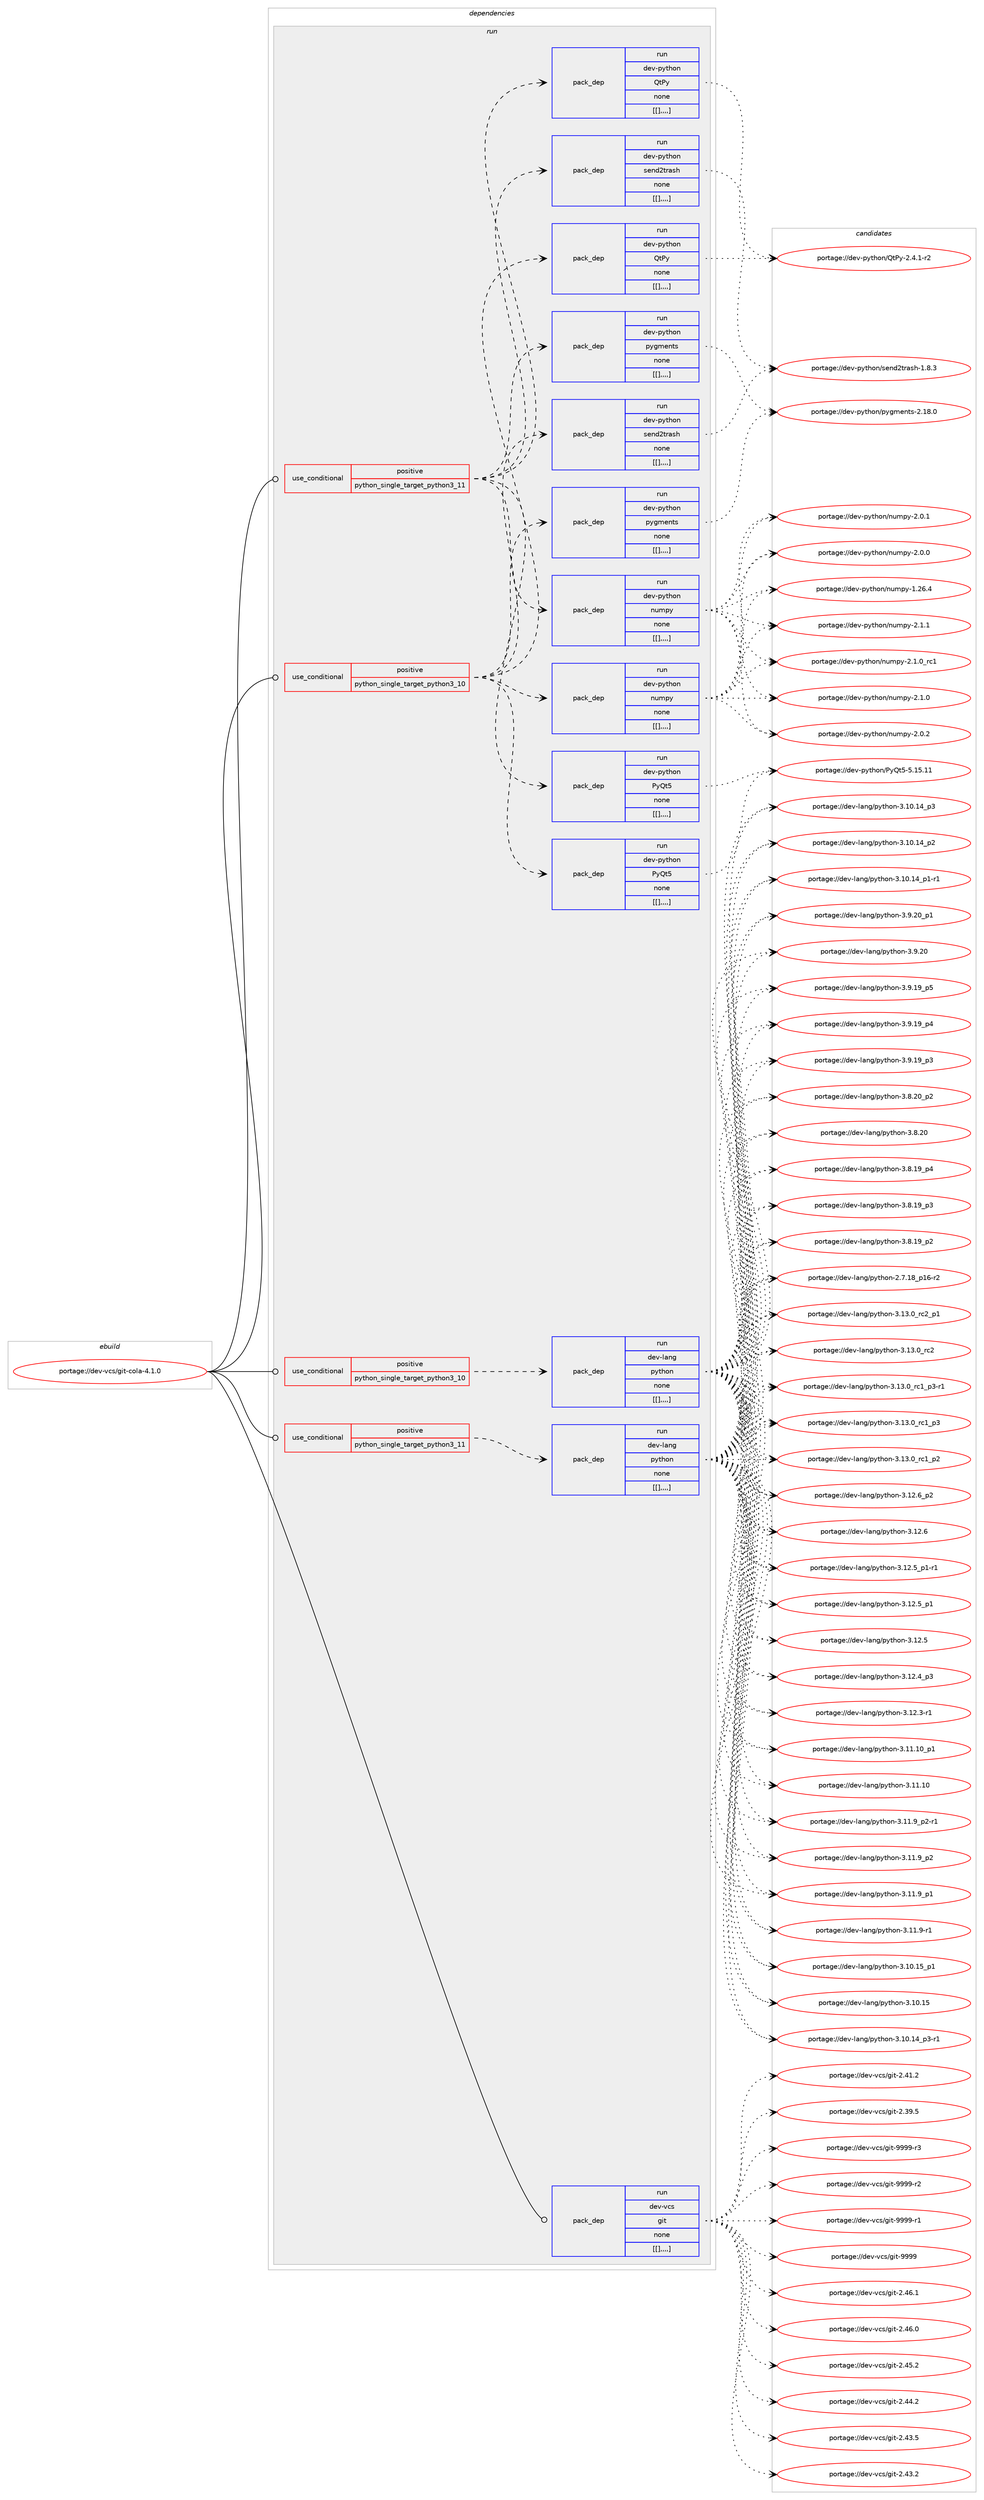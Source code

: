 digraph prolog {

# *************
# Graph options
# *************

newrank=true;
concentrate=true;
compound=true;
graph [rankdir=LR,fontname=Helvetica,fontsize=10,ranksep=1.5];#, ranksep=2.5, nodesep=0.2];
edge  [arrowhead=vee];
node  [fontname=Helvetica,fontsize=10];

# **********
# The ebuild
# **********

subgraph cluster_leftcol {
color=gray;
label=<<i>ebuild</i>>;
id [label="portage://dev-vcs/git-cola-4.1.0", color=red, width=4, href="../dev-vcs/git-cola-4.1.0.svg"];
}

# ****************
# The dependencies
# ****************

subgraph cluster_midcol {
color=gray;
label=<<i>dependencies</i>>;
subgraph cluster_compile {
fillcolor="#eeeeee";
style=filled;
label=<<i>compile</i>>;
}
subgraph cluster_compileandrun {
fillcolor="#eeeeee";
style=filled;
label=<<i>compile and run</i>>;
}
subgraph cluster_run {
fillcolor="#eeeeee";
style=filled;
label=<<i>run</i>>;
subgraph cond64993 {
dependency227169 [label=<<TABLE BORDER="0" CELLBORDER="1" CELLSPACING="0" CELLPADDING="4"><TR><TD ROWSPAN="3" CELLPADDING="10">use_conditional</TD></TR><TR><TD>positive</TD></TR><TR><TD>python_single_target_python3_10</TD></TR></TABLE>>, shape=none, color=red];
subgraph pack160718 {
dependency227170 [label=<<TABLE BORDER="0" CELLBORDER="1" CELLSPACING="0" CELLPADDING="4" WIDTH="220"><TR><TD ROWSPAN="6" CELLPADDING="30">pack_dep</TD></TR><TR><TD WIDTH="110">run</TD></TR><TR><TD>dev-lang</TD></TR><TR><TD>python</TD></TR><TR><TD>none</TD></TR><TR><TD>[[],,,,]</TD></TR></TABLE>>, shape=none, color=blue];
}
dependency227169:e -> dependency227170:w [weight=20,style="dashed",arrowhead="vee"];
}
id:e -> dependency227169:w [weight=20,style="solid",arrowhead="odot"];
subgraph cond64994 {
dependency227171 [label=<<TABLE BORDER="0" CELLBORDER="1" CELLSPACING="0" CELLPADDING="4"><TR><TD ROWSPAN="3" CELLPADDING="10">use_conditional</TD></TR><TR><TD>positive</TD></TR><TR><TD>python_single_target_python3_10</TD></TR></TABLE>>, shape=none, color=red];
subgraph pack160719 {
dependency227172 [label=<<TABLE BORDER="0" CELLBORDER="1" CELLSPACING="0" CELLPADDING="4" WIDTH="220"><TR><TD ROWSPAN="6" CELLPADDING="30">pack_dep</TD></TR><TR><TD WIDTH="110">run</TD></TR><TR><TD>dev-python</TD></TR><TR><TD>numpy</TD></TR><TR><TD>none</TD></TR><TR><TD>[[],,,,]</TD></TR></TABLE>>, shape=none, color=blue];
}
dependency227171:e -> dependency227172:w [weight=20,style="dashed",arrowhead="vee"];
subgraph pack160720 {
dependency227173 [label=<<TABLE BORDER="0" CELLBORDER="1" CELLSPACING="0" CELLPADDING="4" WIDTH="220"><TR><TD ROWSPAN="6" CELLPADDING="30">pack_dep</TD></TR><TR><TD WIDTH="110">run</TD></TR><TR><TD>dev-python</TD></TR><TR><TD>pygments</TD></TR><TR><TD>none</TD></TR><TR><TD>[[],,,,]</TD></TR></TABLE>>, shape=none, color=blue];
}
dependency227171:e -> dependency227173:w [weight=20,style="dashed",arrowhead="vee"];
subgraph pack160721 {
dependency227174 [label=<<TABLE BORDER="0" CELLBORDER="1" CELLSPACING="0" CELLPADDING="4" WIDTH="220"><TR><TD ROWSPAN="6" CELLPADDING="30">pack_dep</TD></TR><TR><TD WIDTH="110">run</TD></TR><TR><TD>dev-python</TD></TR><TR><TD>PyQt5</TD></TR><TR><TD>none</TD></TR><TR><TD>[[],,,,]</TD></TR></TABLE>>, shape=none, color=blue];
}
dependency227171:e -> dependency227174:w [weight=20,style="dashed",arrowhead="vee"];
subgraph pack160722 {
dependency227175 [label=<<TABLE BORDER="0" CELLBORDER="1" CELLSPACING="0" CELLPADDING="4" WIDTH="220"><TR><TD ROWSPAN="6" CELLPADDING="30">pack_dep</TD></TR><TR><TD WIDTH="110">run</TD></TR><TR><TD>dev-python</TD></TR><TR><TD>QtPy</TD></TR><TR><TD>none</TD></TR><TR><TD>[[],,,,]</TD></TR></TABLE>>, shape=none, color=blue];
}
dependency227171:e -> dependency227175:w [weight=20,style="dashed",arrowhead="vee"];
subgraph pack160723 {
dependency227176 [label=<<TABLE BORDER="0" CELLBORDER="1" CELLSPACING="0" CELLPADDING="4" WIDTH="220"><TR><TD ROWSPAN="6" CELLPADDING="30">pack_dep</TD></TR><TR><TD WIDTH="110">run</TD></TR><TR><TD>dev-python</TD></TR><TR><TD>send2trash</TD></TR><TR><TD>none</TD></TR><TR><TD>[[],,,,]</TD></TR></TABLE>>, shape=none, color=blue];
}
dependency227171:e -> dependency227176:w [weight=20,style="dashed",arrowhead="vee"];
}
id:e -> dependency227171:w [weight=20,style="solid",arrowhead="odot"];
subgraph cond64995 {
dependency227177 [label=<<TABLE BORDER="0" CELLBORDER="1" CELLSPACING="0" CELLPADDING="4"><TR><TD ROWSPAN="3" CELLPADDING="10">use_conditional</TD></TR><TR><TD>positive</TD></TR><TR><TD>python_single_target_python3_11</TD></TR></TABLE>>, shape=none, color=red];
subgraph pack160724 {
dependency227178 [label=<<TABLE BORDER="0" CELLBORDER="1" CELLSPACING="0" CELLPADDING="4" WIDTH="220"><TR><TD ROWSPAN="6" CELLPADDING="30">pack_dep</TD></TR><TR><TD WIDTH="110">run</TD></TR><TR><TD>dev-lang</TD></TR><TR><TD>python</TD></TR><TR><TD>none</TD></TR><TR><TD>[[],,,,]</TD></TR></TABLE>>, shape=none, color=blue];
}
dependency227177:e -> dependency227178:w [weight=20,style="dashed",arrowhead="vee"];
}
id:e -> dependency227177:w [weight=20,style="solid",arrowhead="odot"];
subgraph cond64996 {
dependency227179 [label=<<TABLE BORDER="0" CELLBORDER="1" CELLSPACING="0" CELLPADDING="4"><TR><TD ROWSPAN="3" CELLPADDING="10">use_conditional</TD></TR><TR><TD>positive</TD></TR><TR><TD>python_single_target_python3_11</TD></TR></TABLE>>, shape=none, color=red];
subgraph pack160725 {
dependency227180 [label=<<TABLE BORDER="0" CELLBORDER="1" CELLSPACING="0" CELLPADDING="4" WIDTH="220"><TR><TD ROWSPAN="6" CELLPADDING="30">pack_dep</TD></TR><TR><TD WIDTH="110">run</TD></TR><TR><TD>dev-python</TD></TR><TR><TD>numpy</TD></TR><TR><TD>none</TD></TR><TR><TD>[[],,,,]</TD></TR></TABLE>>, shape=none, color=blue];
}
dependency227179:e -> dependency227180:w [weight=20,style="dashed",arrowhead="vee"];
subgraph pack160726 {
dependency227181 [label=<<TABLE BORDER="0" CELLBORDER="1" CELLSPACING="0" CELLPADDING="4" WIDTH="220"><TR><TD ROWSPAN="6" CELLPADDING="30">pack_dep</TD></TR><TR><TD WIDTH="110">run</TD></TR><TR><TD>dev-python</TD></TR><TR><TD>pygments</TD></TR><TR><TD>none</TD></TR><TR><TD>[[],,,,]</TD></TR></TABLE>>, shape=none, color=blue];
}
dependency227179:e -> dependency227181:w [weight=20,style="dashed",arrowhead="vee"];
subgraph pack160727 {
dependency227182 [label=<<TABLE BORDER="0" CELLBORDER="1" CELLSPACING="0" CELLPADDING="4" WIDTH="220"><TR><TD ROWSPAN="6" CELLPADDING="30">pack_dep</TD></TR><TR><TD WIDTH="110">run</TD></TR><TR><TD>dev-python</TD></TR><TR><TD>PyQt5</TD></TR><TR><TD>none</TD></TR><TR><TD>[[],,,,]</TD></TR></TABLE>>, shape=none, color=blue];
}
dependency227179:e -> dependency227182:w [weight=20,style="dashed",arrowhead="vee"];
subgraph pack160728 {
dependency227183 [label=<<TABLE BORDER="0" CELLBORDER="1" CELLSPACING="0" CELLPADDING="4" WIDTH="220"><TR><TD ROWSPAN="6" CELLPADDING="30">pack_dep</TD></TR><TR><TD WIDTH="110">run</TD></TR><TR><TD>dev-python</TD></TR><TR><TD>QtPy</TD></TR><TR><TD>none</TD></TR><TR><TD>[[],,,,]</TD></TR></TABLE>>, shape=none, color=blue];
}
dependency227179:e -> dependency227183:w [weight=20,style="dashed",arrowhead="vee"];
subgraph pack160729 {
dependency227184 [label=<<TABLE BORDER="0" CELLBORDER="1" CELLSPACING="0" CELLPADDING="4" WIDTH="220"><TR><TD ROWSPAN="6" CELLPADDING="30">pack_dep</TD></TR><TR><TD WIDTH="110">run</TD></TR><TR><TD>dev-python</TD></TR><TR><TD>send2trash</TD></TR><TR><TD>none</TD></TR><TR><TD>[[],,,,]</TD></TR></TABLE>>, shape=none, color=blue];
}
dependency227179:e -> dependency227184:w [weight=20,style="dashed",arrowhead="vee"];
}
id:e -> dependency227179:w [weight=20,style="solid",arrowhead="odot"];
subgraph pack160730 {
dependency227185 [label=<<TABLE BORDER="0" CELLBORDER="1" CELLSPACING="0" CELLPADDING="4" WIDTH="220"><TR><TD ROWSPAN="6" CELLPADDING="30">pack_dep</TD></TR><TR><TD WIDTH="110">run</TD></TR><TR><TD>dev-vcs</TD></TR><TR><TD>git</TD></TR><TR><TD>none</TD></TR><TR><TD>[[],,,,]</TD></TR></TABLE>>, shape=none, color=blue];
}
id:e -> dependency227185:w [weight=20,style="solid",arrowhead="odot"];
}
}

# **************
# The candidates
# **************

subgraph cluster_choices {
rank=same;
color=gray;
label=<<i>candidates</i>>;

subgraph choice160718 {
color=black;
nodesep=1;
choice100101118451089711010347112121116104111110455146495146489511499509511249 [label="portage://dev-lang/python-3.13.0_rc2_p1", color=red, width=4,href="../dev-lang/python-3.13.0_rc2_p1.svg"];
choice10010111845108971101034711212111610411111045514649514648951149950 [label="portage://dev-lang/python-3.13.0_rc2", color=red, width=4,href="../dev-lang/python-3.13.0_rc2.svg"];
choice1001011184510897110103471121211161041111104551464951464895114994995112514511449 [label="portage://dev-lang/python-3.13.0_rc1_p3-r1", color=red, width=4,href="../dev-lang/python-3.13.0_rc1_p3-r1.svg"];
choice100101118451089711010347112121116104111110455146495146489511499499511251 [label="portage://dev-lang/python-3.13.0_rc1_p3", color=red, width=4,href="../dev-lang/python-3.13.0_rc1_p3.svg"];
choice100101118451089711010347112121116104111110455146495146489511499499511250 [label="portage://dev-lang/python-3.13.0_rc1_p2", color=red, width=4,href="../dev-lang/python-3.13.0_rc1_p2.svg"];
choice100101118451089711010347112121116104111110455146495046549511250 [label="portage://dev-lang/python-3.12.6_p2", color=red, width=4,href="../dev-lang/python-3.12.6_p2.svg"];
choice10010111845108971101034711212111610411111045514649504654 [label="portage://dev-lang/python-3.12.6", color=red, width=4,href="../dev-lang/python-3.12.6.svg"];
choice1001011184510897110103471121211161041111104551464950465395112494511449 [label="portage://dev-lang/python-3.12.5_p1-r1", color=red, width=4,href="../dev-lang/python-3.12.5_p1-r1.svg"];
choice100101118451089711010347112121116104111110455146495046539511249 [label="portage://dev-lang/python-3.12.5_p1", color=red, width=4,href="../dev-lang/python-3.12.5_p1.svg"];
choice10010111845108971101034711212111610411111045514649504653 [label="portage://dev-lang/python-3.12.5", color=red, width=4,href="../dev-lang/python-3.12.5.svg"];
choice100101118451089711010347112121116104111110455146495046529511251 [label="portage://dev-lang/python-3.12.4_p3", color=red, width=4,href="../dev-lang/python-3.12.4_p3.svg"];
choice100101118451089711010347112121116104111110455146495046514511449 [label="portage://dev-lang/python-3.12.3-r1", color=red, width=4,href="../dev-lang/python-3.12.3-r1.svg"];
choice10010111845108971101034711212111610411111045514649494649489511249 [label="portage://dev-lang/python-3.11.10_p1", color=red, width=4,href="../dev-lang/python-3.11.10_p1.svg"];
choice1001011184510897110103471121211161041111104551464949464948 [label="portage://dev-lang/python-3.11.10", color=red, width=4,href="../dev-lang/python-3.11.10.svg"];
choice1001011184510897110103471121211161041111104551464949465795112504511449 [label="portage://dev-lang/python-3.11.9_p2-r1", color=red, width=4,href="../dev-lang/python-3.11.9_p2-r1.svg"];
choice100101118451089711010347112121116104111110455146494946579511250 [label="portage://dev-lang/python-3.11.9_p2", color=red, width=4,href="../dev-lang/python-3.11.9_p2.svg"];
choice100101118451089711010347112121116104111110455146494946579511249 [label="portage://dev-lang/python-3.11.9_p1", color=red, width=4,href="../dev-lang/python-3.11.9_p1.svg"];
choice100101118451089711010347112121116104111110455146494946574511449 [label="portage://dev-lang/python-3.11.9-r1", color=red, width=4,href="../dev-lang/python-3.11.9-r1.svg"];
choice10010111845108971101034711212111610411111045514649484649539511249 [label="portage://dev-lang/python-3.10.15_p1", color=red, width=4,href="../dev-lang/python-3.10.15_p1.svg"];
choice1001011184510897110103471121211161041111104551464948464953 [label="portage://dev-lang/python-3.10.15", color=red, width=4,href="../dev-lang/python-3.10.15.svg"];
choice100101118451089711010347112121116104111110455146494846495295112514511449 [label="portage://dev-lang/python-3.10.14_p3-r1", color=red, width=4,href="../dev-lang/python-3.10.14_p3-r1.svg"];
choice10010111845108971101034711212111610411111045514649484649529511251 [label="portage://dev-lang/python-3.10.14_p3", color=red, width=4,href="../dev-lang/python-3.10.14_p3.svg"];
choice10010111845108971101034711212111610411111045514649484649529511250 [label="portage://dev-lang/python-3.10.14_p2", color=red, width=4,href="../dev-lang/python-3.10.14_p2.svg"];
choice100101118451089711010347112121116104111110455146494846495295112494511449 [label="portage://dev-lang/python-3.10.14_p1-r1", color=red, width=4,href="../dev-lang/python-3.10.14_p1-r1.svg"];
choice100101118451089711010347112121116104111110455146574650489511249 [label="portage://dev-lang/python-3.9.20_p1", color=red, width=4,href="../dev-lang/python-3.9.20_p1.svg"];
choice10010111845108971101034711212111610411111045514657465048 [label="portage://dev-lang/python-3.9.20", color=red, width=4,href="../dev-lang/python-3.9.20.svg"];
choice100101118451089711010347112121116104111110455146574649579511253 [label="portage://dev-lang/python-3.9.19_p5", color=red, width=4,href="../dev-lang/python-3.9.19_p5.svg"];
choice100101118451089711010347112121116104111110455146574649579511252 [label="portage://dev-lang/python-3.9.19_p4", color=red, width=4,href="../dev-lang/python-3.9.19_p4.svg"];
choice100101118451089711010347112121116104111110455146574649579511251 [label="portage://dev-lang/python-3.9.19_p3", color=red, width=4,href="../dev-lang/python-3.9.19_p3.svg"];
choice100101118451089711010347112121116104111110455146564650489511250 [label="portage://dev-lang/python-3.8.20_p2", color=red, width=4,href="../dev-lang/python-3.8.20_p2.svg"];
choice10010111845108971101034711212111610411111045514656465048 [label="portage://dev-lang/python-3.8.20", color=red, width=4,href="../dev-lang/python-3.8.20.svg"];
choice100101118451089711010347112121116104111110455146564649579511252 [label="portage://dev-lang/python-3.8.19_p4", color=red, width=4,href="../dev-lang/python-3.8.19_p4.svg"];
choice100101118451089711010347112121116104111110455146564649579511251 [label="portage://dev-lang/python-3.8.19_p3", color=red, width=4,href="../dev-lang/python-3.8.19_p3.svg"];
choice100101118451089711010347112121116104111110455146564649579511250 [label="portage://dev-lang/python-3.8.19_p2", color=red, width=4,href="../dev-lang/python-3.8.19_p2.svg"];
choice100101118451089711010347112121116104111110455046554649569511249544511450 [label="portage://dev-lang/python-2.7.18_p16-r2", color=red, width=4,href="../dev-lang/python-2.7.18_p16-r2.svg"];
dependency227170:e -> choice100101118451089711010347112121116104111110455146495146489511499509511249:w [style=dotted,weight="100"];
dependency227170:e -> choice10010111845108971101034711212111610411111045514649514648951149950:w [style=dotted,weight="100"];
dependency227170:e -> choice1001011184510897110103471121211161041111104551464951464895114994995112514511449:w [style=dotted,weight="100"];
dependency227170:e -> choice100101118451089711010347112121116104111110455146495146489511499499511251:w [style=dotted,weight="100"];
dependency227170:e -> choice100101118451089711010347112121116104111110455146495146489511499499511250:w [style=dotted,weight="100"];
dependency227170:e -> choice100101118451089711010347112121116104111110455146495046549511250:w [style=dotted,weight="100"];
dependency227170:e -> choice10010111845108971101034711212111610411111045514649504654:w [style=dotted,weight="100"];
dependency227170:e -> choice1001011184510897110103471121211161041111104551464950465395112494511449:w [style=dotted,weight="100"];
dependency227170:e -> choice100101118451089711010347112121116104111110455146495046539511249:w [style=dotted,weight="100"];
dependency227170:e -> choice10010111845108971101034711212111610411111045514649504653:w [style=dotted,weight="100"];
dependency227170:e -> choice100101118451089711010347112121116104111110455146495046529511251:w [style=dotted,weight="100"];
dependency227170:e -> choice100101118451089711010347112121116104111110455146495046514511449:w [style=dotted,weight="100"];
dependency227170:e -> choice10010111845108971101034711212111610411111045514649494649489511249:w [style=dotted,weight="100"];
dependency227170:e -> choice1001011184510897110103471121211161041111104551464949464948:w [style=dotted,weight="100"];
dependency227170:e -> choice1001011184510897110103471121211161041111104551464949465795112504511449:w [style=dotted,weight="100"];
dependency227170:e -> choice100101118451089711010347112121116104111110455146494946579511250:w [style=dotted,weight="100"];
dependency227170:e -> choice100101118451089711010347112121116104111110455146494946579511249:w [style=dotted,weight="100"];
dependency227170:e -> choice100101118451089711010347112121116104111110455146494946574511449:w [style=dotted,weight="100"];
dependency227170:e -> choice10010111845108971101034711212111610411111045514649484649539511249:w [style=dotted,weight="100"];
dependency227170:e -> choice1001011184510897110103471121211161041111104551464948464953:w [style=dotted,weight="100"];
dependency227170:e -> choice100101118451089711010347112121116104111110455146494846495295112514511449:w [style=dotted,weight="100"];
dependency227170:e -> choice10010111845108971101034711212111610411111045514649484649529511251:w [style=dotted,weight="100"];
dependency227170:e -> choice10010111845108971101034711212111610411111045514649484649529511250:w [style=dotted,weight="100"];
dependency227170:e -> choice100101118451089711010347112121116104111110455146494846495295112494511449:w [style=dotted,weight="100"];
dependency227170:e -> choice100101118451089711010347112121116104111110455146574650489511249:w [style=dotted,weight="100"];
dependency227170:e -> choice10010111845108971101034711212111610411111045514657465048:w [style=dotted,weight="100"];
dependency227170:e -> choice100101118451089711010347112121116104111110455146574649579511253:w [style=dotted,weight="100"];
dependency227170:e -> choice100101118451089711010347112121116104111110455146574649579511252:w [style=dotted,weight="100"];
dependency227170:e -> choice100101118451089711010347112121116104111110455146574649579511251:w [style=dotted,weight="100"];
dependency227170:e -> choice100101118451089711010347112121116104111110455146564650489511250:w [style=dotted,weight="100"];
dependency227170:e -> choice10010111845108971101034711212111610411111045514656465048:w [style=dotted,weight="100"];
dependency227170:e -> choice100101118451089711010347112121116104111110455146564649579511252:w [style=dotted,weight="100"];
dependency227170:e -> choice100101118451089711010347112121116104111110455146564649579511251:w [style=dotted,weight="100"];
dependency227170:e -> choice100101118451089711010347112121116104111110455146564649579511250:w [style=dotted,weight="100"];
dependency227170:e -> choice100101118451089711010347112121116104111110455046554649569511249544511450:w [style=dotted,weight="100"];
}
subgraph choice160719 {
color=black;
nodesep=1;
choice1001011184511212111610411111047110117109112121455046494649 [label="portage://dev-python/numpy-2.1.1", color=red, width=4,href="../dev-python/numpy-2.1.1.svg"];
choice1001011184511212111610411111047110117109112121455046494648951149949 [label="portage://dev-python/numpy-2.1.0_rc1", color=red, width=4,href="../dev-python/numpy-2.1.0_rc1.svg"];
choice1001011184511212111610411111047110117109112121455046494648 [label="portage://dev-python/numpy-2.1.0", color=red, width=4,href="../dev-python/numpy-2.1.0.svg"];
choice1001011184511212111610411111047110117109112121455046484650 [label="portage://dev-python/numpy-2.0.2", color=red, width=4,href="../dev-python/numpy-2.0.2.svg"];
choice1001011184511212111610411111047110117109112121455046484649 [label="portage://dev-python/numpy-2.0.1", color=red, width=4,href="../dev-python/numpy-2.0.1.svg"];
choice1001011184511212111610411111047110117109112121455046484648 [label="portage://dev-python/numpy-2.0.0", color=red, width=4,href="../dev-python/numpy-2.0.0.svg"];
choice100101118451121211161041111104711011710911212145494650544652 [label="portage://dev-python/numpy-1.26.4", color=red, width=4,href="../dev-python/numpy-1.26.4.svg"];
dependency227172:e -> choice1001011184511212111610411111047110117109112121455046494649:w [style=dotted,weight="100"];
dependency227172:e -> choice1001011184511212111610411111047110117109112121455046494648951149949:w [style=dotted,weight="100"];
dependency227172:e -> choice1001011184511212111610411111047110117109112121455046494648:w [style=dotted,weight="100"];
dependency227172:e -> choice1001011184511212111610411111047110117109112121455046484650:w [style=dotted,weight="100"];
dependency227172:e -> choice1001011184511212111610411111047110117109112121455046484649:w [style=dotted,weight="100"];
dependency227172:e -> choice1001011184511212111610411111047110117109112121455046484648:w [style=dotted,weight="100"];
dependency227172:e -> choice100101118451121211161041111104711011710911212145494650544652:w [style=dotted,weight="100"];
}
subgraph choice160720 {
color=black;
nodesep=1;
choice100101118451121211161041111104711212110310910111011611545504649564648 [label="portage://dev-python/pygments-2.18.0", color=red, width=4,href="../dev-python/pygments-2.18.0.svg"];
dependency227173:e -> choice100101118451121211161041111104711212110310910111011611545504649564648:w [style=dotted,weight="100"];
}
subgraph choice160721 {
color=black;
nodesep=1;
choice10010111845112121116104111110478012181116534553464953464949 [label="portage://dev-python/PyQt5-5.15.11", color=red, width=4,href="../dev-python/PyQt5-5.15.11.svg"];
dependency227174:e -> choice10010111845112121116104111110478012181116534553464953464949:w [style=dotted,weight="100"];
}
subgraph choice160722 {
color=black;
nodesep=1;
choice100101118451121211161041111104781116801214550465246494511450 [label="portage://dev-python/QtPy-2.4.1-r2", color=red, width=4,href="../dev-python/QtPy-2.4.1-r2.svg"];
dependency227175:e -> choice100101118451121211161041111104781116801214550465246494511450:w [style=dotted,weight="100"];
}
subgraph choice160723 {
color=black;
nodesep=1;
choice10010111845112121116104111110471151011101005011611497115104454946564651 [label="portage://dev-python/send2trash-1.8.3", color=red, width=4,href="../dev-python/send2trash-1.8.3.svg"];
dependency227176:e -> choice10010111845112121116104111110471151011101005011611497115104454946564651:w [style=dotted,weight="100"];
}
subgraph choice160724 {
color=black;
nodesep=1;
choice100101118451089711010347112121116104111110455146495146489511499509511249 [label="portage://dev-lang/python-3.13.0_rc2_p1", color=red, width=4,href="../dev-lang/python-3.13.0_rc2_p1.svg"];
choice10010111845108971101034711212111610411111045514649514648951149950 [label="portage://dev-lang/python-3.13.0_rc2", color=red, width=4,href="../dev-lang/python-3.13.0_rc2.svg"];
choice1001011184510897110103471121211161041111104551464951464895114994995112514511449 [label="portage://dev-lang/python-3.13.0_rc1_p3-r1", color=red, width=4,href="../dev-lang/python-3.13.0_rc1_p3-r1.svg"];
choice100101118451089711010347112121116104111110455146495146489511499499511251 [label="portage://dev-lang/python-3.13.0_rc1_p3", color=red, width=4,href="../dev-lang/python-3.13.0_rc1_p3.svg"];
choice100101118451089711010347112121116104111110455146495146489511499499511250 [label="portage://dev-lang/python-3.13.0_rc1_p2", color=red, width=4,href="../dev-lang/python-3.13.0_rc1_p2.svg"];
choice100101118451089711010347112121116104111110455146495046549511250 [label="portage://dev-lang/python-3.12.6_p2", color=red, width=4,href="../dev-lang/python-3.12.6_p2.svg"];
choice10010111845108971101034711212111610411111045514649504654 [label="portage://dev-lang/python-3.12.6", color=red, width=4,href="../dev-lang/python-3.12.6.svg"];
choice1001011184510897110103471121211161041111104551464950465395112494511449 [label="portage://dev-lang/python-3.12.5_p1-r1", color=red, width=4,href="../dev-lang/python-3.12.5_p1-r1.svg"];
choice100101118451089711010347112121116104111110455146495046539511249 [label="portage://dev-lang/python-3.12.5_p1", color=red, width=4,href="../dev-lang/python-3.12.5_p1.svg"];
choice10010111845108971101034711212111610411111045514649504653 [label="portage://dev-lang/python-3.12.5", color=red, width=4,href="../dev-lang/python-3.12.5.svg"];
choice100101118451089711010347112121116104111110455146495046529511251 [label="portage://dev-lang/python-3.12.4_p3", color=red, width=4,href="../dev-lang/python-3.12.4_p3.svg"];
choice100101118451089711010347112121116104111110455146495046514511449 [label="portage://dev-lang/python-3.12.3-r1", color=red, width=4,href="../dev-lang/python-3.12.3-r1.svg"];
choice10010111845108971101034711212111610411111045514649494649489511249 [label="portage://dev-lang/python-3.11.10_p1", color=red, width=4,href="../dev-lang/python-3.11.10_p1.svg"];
choice1001011184510897110103471121211161041111104551464949464948 [label="portage://dev-lang/python-3.11.10", color=red, width=4,href="../dev-lang/python-3.11.10.svg"];
choice1001011184510897110103471121211161041111104551464949465795112504511449 [label="portage://dev-lang/python-3.11.9_p2-r1", color=red, width=4,href="../dev-lang/python-3.11.9_p2-r1.svg"];
choice100101118451089711010347112121116104111110455146494946579511250 [label="portage://dev-lang/python-3.11.9_p2", color=red, width=4,href="../dev-lang/python-3.11.9_p2.svg"];
choice100101118451089711010347112121116104111110455146494946579511249 [label="portage://dev-lang/python-3.11.9_p1", color=red, width=4,href="../dev-lang/python-3.11.9_p1.svg"];
choice100101118451089711010347112121116104111110455146494946574511449 [label="portage://dev-lang/python-3.11.9-r1", color=red, width=4,href="../dev-lang/python-3.11.9-r1.svg"];
choice10010111845108971101034711212111610411111045514649484649539511249 [label="portage://dev-lang/python-3.10.15_p1", color=red, width=4,href="../dev-lang/python-3.10.15_p1.svg"];
choice1001011184510897110103471121211161041111104551464948464953 [label="portage://dev-lang/python-3.10.15", color=red, width=4,href="../dev-lang/python-3.10.15.svg"];
choice100101118451089711010347112121116104111110455146494846495295112514511449 [label="portage://dev-lang/python-3.10.14_p3-r1", color=red, width=4,href="../dev-lang/python-3.10.14_p3-r1.svg"];
choice10010111845108971101034711212111610411111045514649484649529511251 [label="portage://dev-lang/python-3.10.14_p3", color=red, width=4,href="../dev-lang/python-3.10.14_p3.svg"];
choice10010111845108971101034711212111610411111045514649484649529511250 [label="portage://dev-lang/python-3.10.14_p2", color=red, width=4,href="../dev-lang/python-3.10.14_p2.svg"];
choice100101118451089711010347112121116104111110455146494846495295112494511449 [label="portage://dev-lang/python-3.10.14_p1-r1", color=red, width=4,href="../dev-lang/python-3.10.14_p1-r1.svg"];
choice100101118451089711010347112121116104111110455146574650489511249 [label="portage://dev-lang/python-3.9.20_p1", color=red, width=4,href="../dev-lang/python-3.9.20_p1.svg"];
choice10010111845108971101034711212111610411111045514657465048 [label="portage://dev-lang/python-3.9.20", color=red, width=4,href="../dev-lang/python-3.9.20.svg"];
choice100101118451089711010347112121116104111110455146574649579511253 [label="portage://dev-lang/python-3.9.19_p5", color=red, width=4,href="../dev-lang/python-3.9.19_p5.svg"];
choice100101118451089711010347112121116104111110455146574649579511252 [label="portage://dev-lang/python-3.9.19_p4", color=red, width=4,href="../dev-lang/python-3.9.19_p4.svg"];
choice100101118451089711010347112121116104111110455146574649579511251 [label="portage://dev-lang/python-3.9.19_p3", color=red, width=4,href="../dev-lang/python-3.9.19_p3.svg"];
choice100101118451089711010347112121116104111110455146564650489511250 [label="portage://dev-lang/python-3.8.20_p2", color=red, width=4,href="../dev-lang/python-3.8.20_p2.svg"];
choice10010111845108971101034711212111610411111045514656465048 [label="portage://dev-lang/python-3.8.20", color=red, width=4,href="../dev-lang/python-3.8.20.svg"];
choice100101118451089711010347112121116104111110455146564649579511252 [label="portage://dev-lang/python-3.8.19_p4", color=red, width=4,href="../dev-lang/python-3.8.19_p4.svg"];
choice100101118451089711010347112121116104111110455146564649579511251 [label="portage://dev-lang/python-3.8.19_p3", color=red, width=4,href="../dev-lang/python-3.8.19_p3.svg"];
choice100101118451089711010347112121116104111110455146564649579511250 [label="portage://dev-lang/python-3.8.19_p2", color=red, width=4,href="../dev-lang/python-3.8.19_p2.svg"];
choice100101118451089711010347112121116104111110455046554649569511249544511450 [label="portage://dev-lang/python-2.7.18_p16-r2", color=red, width=4,href="../dev-lang/python-2.7.18_p16-r2.svg"];
dependency227178:e -> choice100101118451089711010347112121116104111110455146495146489511499509511249:w [style=dotted,weight="100"];
dependency227178:e -> choice10010111845108971101034711212111610411111045514649514648951149950:w [style=dotted,weight="100"];
dependency227178:e -> choice1001011184510897110103471121211161041111104551464951464895114994995112514511449:w [style=dotted,weight="100"];
dependency227178:e -> choice100101118451089711010347112121116104111110455146495146489511499499511251:w [style=dotted,weight="100"];
dependency227178:e -> choice100101118451089711010347112121116104111110455146495146489511499499511250:w [style=dotted,weight="100"];
dependency227178:e -> choice100101118451089711010347112121116104111110455146495046549511250:w [style=dotted,weight="100"];
dependency227178:e -> choice10010111845108971101034711212111610411111045514649504654:w [style=dotted,weight="100"];
dependency227178:e -> choice1001011184510897110103471121211161041111104551464950465395112494511449:w [style=dotted,weight="100"];
dependency227178:e -> choice100101118451089711010347112121116104111110455146495046539511249:w [style=dotted,weight="100"];
dependency227178:e -> choice10010111845108971101034711212111610411111045514649504653:w [style=dotted,weight="100"];
dependency227178:e -> choice100101118451089711010347112121116104111110455146495046529511251:w [style=dotted,weight="100"];
dependency227178:e -> choice100101118451089711010347112121116104111110455146495046514511449:w [style=dotted,weight="100"];
dependency227178:e -> choice10010111845108971101034711212111610411111045514649494649489511249:w [style=dotted,weight="100"];
dependency227178:e -> choice1001011184510897110103471121211161041111104551464949464948:w [style=dotted,weight="100"];
dependency227178:e -> choice1001011184510897110103471121211161041111104551464949465795112504511449:w [style=dotted,weight="100"];
dependency227178:e -> choice100101118451089711010347112121116104111110455146494946579511250:w [style=dotted,weight="100"];
dependency227178:e -> choice100101118451089711010347112121116104111110455146494946579511249:w [style=dotted,weight="100"];
dependency227178:e -> choice100101118451089711010347112121116104111110455146494946574511449:w [style=dotted,weight="100"];
dependency227178:e -> choice10010111845108971101034711212111610411111045514649484649539511249:w [style=dotted,weight="100"];
dependency227178:e -> choice1001011184510897110103471121211161041111104551464948464953:w [style=dotted,weight="100"];
dependency227178:e -> choice100101118451089711010347112121116104111110455146494846495295112514511449:w [style=dotted,weight="100"];
dependency227178:e -> choice10010111845108971101034711212111610411111045514649484649529511251:w [style=dotted,weight="100"];
dependency227178:e -> choice10010111845108971101034711212111610411111045514649484649529511250:w [style=dotted,weight="100"];
dependency227178:e -> choice100101118451089711010347112121116104111110455146494846495295112494511449:w [style=dotted,weight="100"];
dependency227178:e -> choice100101118451089711010347112121116104111110455146574650489511249:w [style=dotted,weight="100"];
dependency227178:e -> choice10010111845108971101034711212111610411111045514657465048:w [style=dotted,weight="100"];
dependency227178:e -> choice100101118451089711010347112121116104111110455146574649579511253:w [style=dotted,weight="100"];
dependency227178:e -> choice100101118451089711010347112121116104111110455146574649579511252:w [style=dotted,weight="100"];
dependency227178:e -> choice100101118451089711010347112121116104111110455146574649579511251:w [style=dotted,weight="100"];
dependency227178:e -> choice100101118451089711010347112121116104111110455146564650489511250:w [style=dotted,weight="100"];
dependency227178:e -> choice10010111845108971101034711212111610411111045514656465048:w [style=dotted,weight="100"];
dependency227178:e -> choice100101118451089711010347112121116104111110455146564649579511252:w [style=dotted,weight="100"];
dependency227178:e -> choice100101118451089711010347112121116104111110455146564649579511251:w [style=dotted,weight="100"];
dependency227178:e -> choice100101118451089711010347112121116104111110455146564649579511250:w [style=dotted,weight="100"];
dependency227178:e -> choice100101118451089711010347112121116104111110455046554649569511249544511450:w [style=dotted,weight="100"];
}
subgraph choice160725 {
color=black;
nodesep=1;
choice1001011184511212111610411111047110117109112121455046494649 [label="portage://dev-python/numpy-2.1.1", color=red, width=4,href="../dev-python/numpy-2.1.1.svg"];
choice1001011184511212111610411111047110117109112121455046494648951149949 [label="portage://dev-python/numpy-2.1.0_rc1", color=red, width=4,href="../dev-python/numpy-2.1.0_rc1.svg"];
choice1001011184511212111610411111047110117109112121455046494648 [label="portage://dev-python/numpy-2.1.0", color=red, width=4,href="../dev-python/numpy-2.1.0.svg"];
choice1001011184511212111610411111047110117109112121455046484650 [label="portage://dev-python/numpy-2.0.2", color=red, width=4,href="../dev-python/numpy-2.0.2.svg"];
choice1001011184511212111610411111047110117109112121455046484649 [label="portage://dev-python/numpy-2.0.1", color=red, width=4,href="../dev-python/numpy-2.0.1.svg"];
choice1001011184511212111610411111047110117109112121455046484648 [label="portage://dev-python/numpy-2.0.0", color=red, width=4,href="../dev-python/numpy-2.0.0.svg"];
choice100101118451121211161041111104711011710911212145494650544652 [label="portage://dev-python/numpy-1.26.4", color=red, width=4,href="../dev-python/numpy-1.26.4.svg"];
dependency227180:e -> choice1001011184511212111610411111047110117109112121455046494649:w [style=dotted,weight="100"];
dependency227180:e -> choice1001011184511212111610411111047110117109112121455046494648951149949:w [style=dotted,weight="100"];
dependency227180:e -> choice1001011184511212111610411111047110117109112121455046494648:w [style=dotted,weight="100"];
dependency227180:e -> choice1001011184511212111610411111047110117109112121455046484650:w [style=dotted,weight="100"];
dependency227180:e -> choice1001011184511212111610411111047110117109112121455046484649:w [style=dotted,weight="100"];
dependency227180:e -> choice1001011184511212111610411111047110117109112121455046484648:w [style=dotted,weight="100"];
dependency227180:e -> choice100101118451121211161041111104711011710911212145494650544652:w [style=dotted,weight="100"];
}
subgraph choice160726 {
color=black;
nodesep=1;
choice100101118451121211161041111104711212110310910111011611545504649564648 [label="portage://dev-python/pygments-2.18.0", color=red, width=4,href="../dev-python/pygments-2.18.0.svg"];
dependency227181:e -> choice100101118451121211161041111104711212110310910111011611545504649564648:w [style=dotted,weight="100"];
}
subgraph choice160727 {
color=black;
nodesep=1;
choice10010111845112121116104111110478012181116534553464953464949 [label="portage://dev-python/PyQt5-5.15.11", color=red, width=4,href="../dev-python/PyQt5-5.15.11.svg"];
dependency227182:e -> choice10010111845112121116104111110478012181116534553464953464949:w [style=dotted,weight="100"];
}
subgraph choice160728 {
color=black;
nodesep=1;
choice100101118451121211161041111104781116801214550465246494511450 [label="portage://dev-python/QtPy-2.4.1-r2", color=red, width=4,href="../dev-python/QtPy-2.4.1-r2.svg"];
dependency227183:e -> choice100101118451121211161041111104781116801214550465246494511450:w [style=dotted,weight="100"];
}
subgraph choice160729 {
color=black;
nodesep=1;
choice10010111845112121116104111110471151011101005011611497115104454946564651 [label="portage://dev-python/send2trash-1.8.3", color=red, width=4,href="../dev-python/send2trash-1.8.3.svg"];
dependency227184:e -> choice10010111845112121116104111110471151011101005011611497115104454946564651:w [style=dotted,weight="100"];
}
subgraph choice160730 {
color=black;
nodesep=1;
choice10010111845118991154710310511645575757574511451 [label="portage://dev-vcs/git-9999-r3", color=red, width=4,href="../dev-vcs/git-9999-r3.svg"];
choice10010111845118991154710310511645575757574511450 [label="portage://dev-vcs/git-9999-r2", color=red, width=4,href="../dev-vcs/git-9999-r2.svg"];
choice10010111845118991154710310511645575757574511449 [label="portage://dev-vcs/git-9999-r1", color=red, width=4,href="../dev-vcs/git-9999-r1.svg"];
choice1001011184511899115471031051164557575757 [label="portage://dev-vcs/git-9999", color=red, width=4,href="../dev-vcs/git-9999.svg"];
choice10010111845118991154710310511645504652544649 [label="portage://dev-vcs/git-2.46.1", color=red, width=4,href="../dev-vcs/git-2.46.1.svg"];
choice10010111845118991154710310511645504652544648 [label="portage://dev-vcs/git-2.46.0", color=red, width=4,href="../dev-vcs/git-2.46.0.svg"];
choice10010111845118991154710310511645504652534650 [label="portage://dev-vcs/git-2.45.2", color=red, width=4,href="../dev-vcs/git-2.45.2.svg"];
choice10010111845118991154710310511645504652524650 [label="portage://dev-vcs/git-2.44.2", color=red, width=4,href="../dev-vcs/git-2.44.2.svg"];
choice10010111845118991154710310511645504652514653 [label="portage://dev-vcs/git-2.43.5", color=red, width=4,href="../dev-vcs/git-2.43.5.svg"];
choice10010111845118991154710310511645504652514650 [label="portage://dev-vcs/git-2.43.2", color=red, width=4,href="../dev-vcs/git-2.43.2.svg"];
choice10010111845118991154710310511645504652494650 [label="portage://dev-vcs/git-2.41.2", color=red, width=4,href="../dev-vcs/git-2.41.2.svg"];
choice10010111845118991154710310511645504651574653 [label="portage://dev-vcs/git-2.39.5", color=red, width=4,href="../dev-vcs/git-2.39.5.svg"];
dependency227185:e -> choice10010111845118991154710310511645575757574511451:w [style=dotted,weight="100"];
dependency227185:e -> choice10010111845118991154710310511645575757574511450:w [style=dotted,weight="100"];
dependency227185:e -> choice10010111845118991154710310511645575757574511449:w [style=dotted,weight="100"];
dependency227185:e -> choice1001011184511899115471031051164557575757:w [style=dotted,weight="100"];
dependency227185:e -> choice10010111845118991154710310511645504652544649:w [style=dotted,weight="100"];
dependency227185:e -> choice10010111845118991154710310511645504652544648:w [style=dotted,weight="100"];
dependency227185:e -> choice10010111845118991154710310511645504652534650:w [style=dotted,weight="100"];
dependency227185:e -> choice10010111845118991154710310511645504652524650:w [style=dotted,weight="100"];
dependency227185:e -> choice10010111845118991154710310511645504652514653:w [style=dotted,weight="100"];
dependency227185:e -> choice10010111845118991154710310511645504652514650:w [style=dotted,weight="100"];
dependency227185:e -> choice10010111845118991154710310511645504652494650:w [style=dotted,weight="100"];
dependency227185:e -> choice10010111845118991154710310511645504651574653:w [style=dotted,weight="100"];
}
}

}
